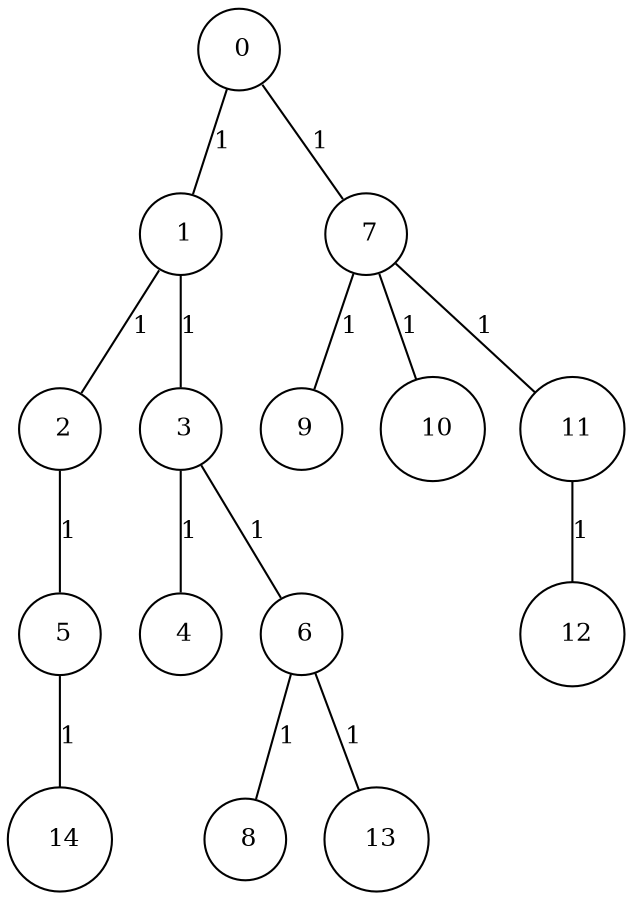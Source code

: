 graph G {
size="8.5,11;"
ratio = "expand;"
fixedsize="true;"
overlap="scale;"
node[shape=circle,width=.12,hight=.12,fontsize=12]
edge[fontsize=12]

0[label=" 0" color=black, pos="0.053733264,1.1527034!"];
1[label=" 1" color=black, pos="2.1772656,1.9431603!"];
2[label=" 2" color=black, pos="1.0371374,2.9188316!"];
3[label=" 3" color=black, pos="2.6284154,1.3017101!"];
4[label=" 4" color=black, pos="2.3798595,0.51871957!"];
5[label=" 5" color=black, pos="2.6977463,0.12819197!"];
6[label=" 6" color=black, pos="0.91181751,1.312001!"];
7[label=" 7" color=black, pos="2.0295692,0.98805011!"];
8[label=" 8" color=black, pos="1.4678246,1.916402!"];
9[label=" 9" color=black, pos="0.20162261,0.88783954!"];
10[label=" 10" color=black, pos="2.6040959,2.0246081!"];
11[label=" 11" color=black, pos="0.15072539,0.15604441!"];
12[label=" 12" color=black, pos="0.022201852,0.55700822!"];
13[label=" 13" color=black, pos="0.66656084,0.61593568!"];
14[label=" 14" color=black, pos="2.0415239,0.24408419!"];
0--1[label="1"]
0--7[label="1"]
1--2[label="1"]
1--3[label="1"]
2--5[label="1"]
3--4[label="1"]
3--6[label="1"]
5--14[label="1"]
6--8[label="1"]
6--13[label="1"]
7--9[label="1"]
7--10[label="1"]
7--11[label="1"]
11--12[label="1"]

}
